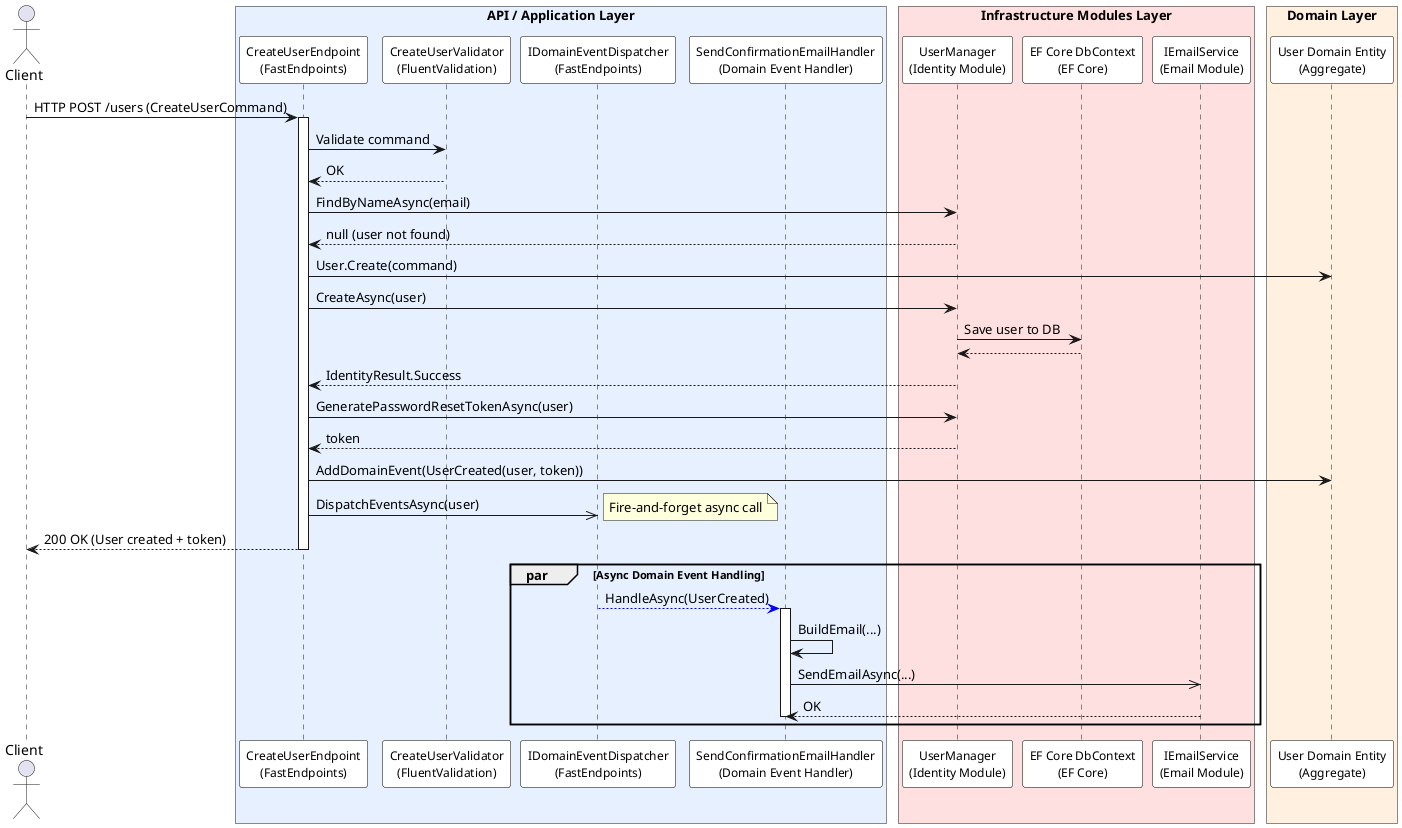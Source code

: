 @startuml
skinparam participant {
  FontSize 12
  BackgroundColor White
  BorderColor Black
}
skinparam boxPadding 5
skinparam boxBorderThickness 1

actor Client

box " API / Application Layer " #E6F0FF
  participant Endpoint as "CreateUserEndpoint\n(FastEndpoints)"
  participant Validator as "CreateUserValidator\n(FluentValidation)"
  participant Dispatcher as "IDomainEventDispatcher\n(FastEndpoints)"
  participant EmailHandler as "SendConfirmationEmailHandler\n(Domain Event Handler)"
end box

box " Infrastructure Modules Layer " #FFE0E0
  participant UserManager as "UserManager\n(Identity Module)"
  participant DbContext as "EF Core DbContext\n(EF Core)"
  participant EmailService as "IEmailService\n(Email Module)"
end box

box " Domain Layer " #FFF0E0
  participant User as "User Domain Entity\n(Aggregate)"
end box

Client -> Endpoint : HTTP POST /users (CreateUserCommand)
activate Endpoint

Endpoint -> Validator : Validate command
Validator --> Endpoint : OK

Endpoint -> UserManager : FindByNameAsync(email)
UserManager --> Endpoint : null (user not found)

Endpoint -> User : User.Create(command)

Endpoint -> UserManager : CreateAsync(user)
UserManager -> DbContext : Save user to DB
DbContext --> UserManager
UserManager --> Endpoint : IdentityResult.Success

Endpoint -> UserManager : GeneratePasswordResetTokenAsync(user)
UserManager --> Endpoint : token

Endpoint -> User : AddDomainEvent(UserCreated(user, token))

Endpoint ->> Dispatcher : DispatchEventsAsync(user)
note right: Fire-and-forget async call

Endpoint --> Client : 200 OK (User created + token)
deactivate Endpoint

par Async Domain Event Handling
  Dispatcher -[#blue,dashed]-> EmailHandler : HandleAsync(UserCreated)
  activate EmailHandler
  EmailHandler -> EmailHandler : BuildEmail(...)
  EmailHandler ->> EmailService : SendEmailAsync(...)
  EmailService --> EmailHandler : OK
  deactivate EmailHandler
end par
@enduml
